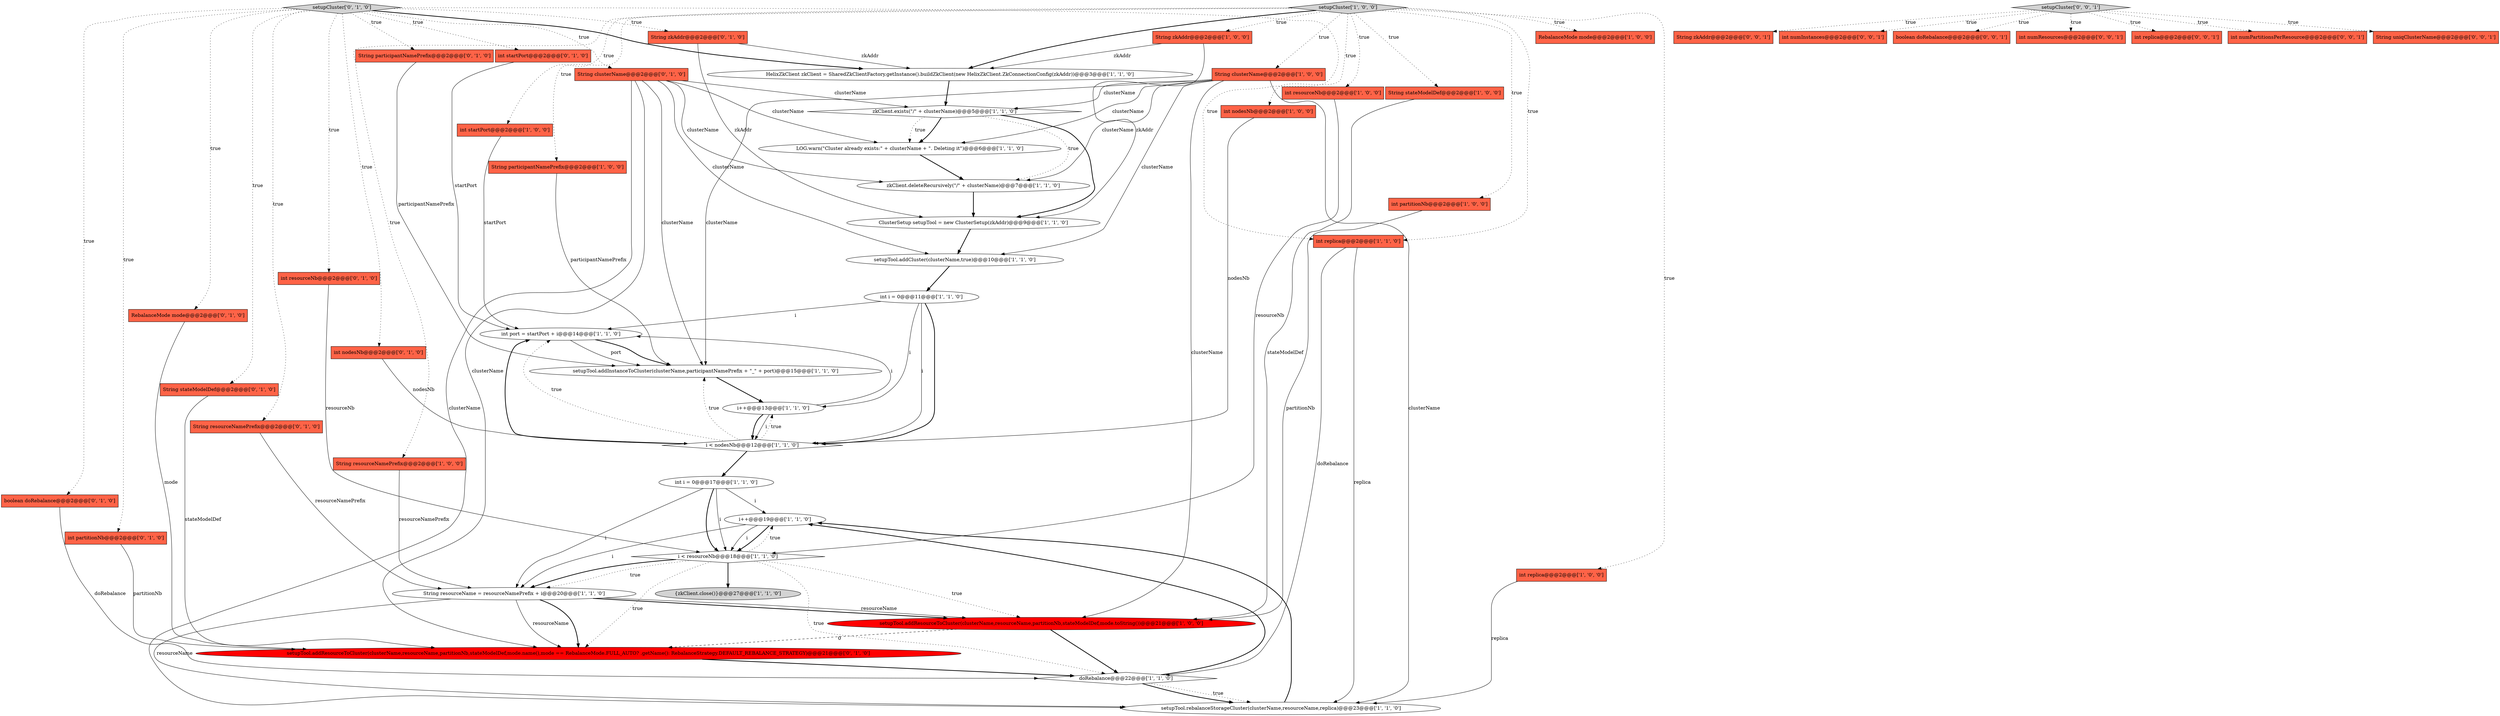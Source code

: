 digraph {
34 [style = filled, label = "int startPort@@@2@@@['0', '1', '0']", fillcolor = tomato, shape = box image = "AAA0AAABBB2BBB"];
2 [style = filled, label = "HelixZkClient zkClient = SharedZkClientFactory.getInstance().buildZkClient(new HelixZkClient.ZkConnectionConfig(zkAddr))@@@3@@@['1', '1', '0']", fillcolor = white, shape = ellipse image = "AAA0AAABBB1BBB"];
0 [style = filled, label = "i++@@@13@@@['1', '1', '0']", fillcolor = white, shape = ellipse image = "AAA0AAABBB1BBB"];
27 [style = filled, label = "ClusterSetup setupTool = new ClusterSetup(zkAddr)@@@9@@@['1', '1', '0']", fillcolor = white, shape = ellipse image = "AAA0AAABBB1BBB"];
6 [style = filled, label = "String stateModelDef@@@2@@@['1', '0', '0']", fillcolor = tomato, shape = box image = "AAA0AAABBB1BBB"];
15 [style = filled, label = "String clusterName@@@2@@@['1', '0', '0']", fillcolor = tomato, shape = box image = "AAA0AAABBB1BBB"];
16 [style = filled, label = "setupTool.addResourceToCluster(clusterName,resourceName,partitionNb,stateModelDef,mode.toString())@@@21@@@['1', '0', '0']", fillcolor = red, shape = ellipse image = "AAA1AAABBB1BBB"];
33 [style = filled, label = "String clusterName@@@2@@@['0', '1', '0']", fillcolor = tomato, shape = box image = "AAA0AAABBB2BBB"];
1 [style = filled, label = "String zkAddr@@@2@@@['1', '0', '0']", fillcolor = tomato, shape = box image = "AAA0AAABBB1BBB"];
9 [style = filled, label = "int startPort@@@2@@@['1', '0', '0']", fillcolor = tomato, shape = box image = "AAA0AAABBB1BBB"];
8 [style = filled, label = "LOG.warn(\"Cluster already exists:\" + clusterName + \". Deleting it\")@@@6@@@['1', '1', '0']", fillcolor = white, shape = ellipse image = "AAA0AAABBB1BBB"];
48 [style = filled, label = "String zkAddr@@@2@@@['0', '0', '1']", fillcolor = tomato, shape = box image = "AAA0AAABBB3BBB"];
37 [style = filled, label = "int resourceNb@@@2@@@['0', '1', '0']", fillcolor = tomato, shape = box image = "AAA0AAABBB2BBB"];
46 [style = filled, label = "int numInstances@@@2@@@['0', '0', '1']", fillcolor = tomato, shape = box image = "AAA0AAABBB3BBB"];
45 [style = filled, label = "boolean doRebalance@@@2@@@['0', '0', '1']", fillcolor = tomato, shape = box image = "AAA0AAABBB3BBB"];
47 [style = filled, label = "setupCluster['0', '0', '1']", fillcolor = lightgray, shape = diamond image = "AAA0AAABBB3BBB"];
36 [style = filled, label = "RebalanceMode mode@@@2@@@['0', '1', '0']", fillcolor = tomato, shape = box image = "AAA0AAABBB2BBB"];
49 [style = filled, label = "int numResources@@@2@@@['0', '0', '1']", fillcolor = tomato, shape = box image = "AAA0AAABBB3BBB"];
31 [style = filled, label = "setupTool.rebalanceStorageCluster(clusterName,resourceName,replica)@@@23@@@['1', '1', '0']", fillcolor = white, shape = ellipse image = "AAA0AAABBB1BBB"];
38 [style = filled, label = "setupTool.addResourceToCluster(clusterName,resourceName,partitionNb,stateModelDef,mode.name(),mode == RebalanceMode.FULL_AUTO? .getName(): RebalanceStrategy.DEFAULT_REBALANCE_STRATEGY)@@@21@@@['0', '1', '0']", fillcolor = red, shape = ellipse image = "AAA1AAABBB2BBB"];
50 [style = filled, label = "int replica@@@2@@@['0', '0', '1']", fillcolor = tomato, shape = box image = "AAA0AAABBB3BBB"];
4 [style = filled, label = "String participantNamePrefix@@@2@@@['1', '0', '0']", fillcolor = tomato, shape = box image = "AAA0AAABBB1BBB"];
17 [style = filled, label = "int partitionNb@@@2@@@['1', '0', '0']", fillcolor = tomato, shape = box image = "AAA0AAABBB1BBB"];
21 [style = filled, label = "setupTool.addCluster(clusterName,true)@@@10@@@['1', '1', '0']", fillcolor = white, shape = ellipse image = "AAA0AAABBB1BBB"];
43 [style = filled, label = "int nodesNb@@@2@@@['0', '1', '0']", fillcolor = tomato, shape = box image = "AAA0AAABBB2BBB"];
44 [style = filled, label = "String participantNamePrefix@@@2@@@['0', '1', '0']", fillcolor = tomato, shape = box image = "AAA0AAABBB2BBB"];
30 [style = filled, label = "int replica@@@2@@@['1', '1', '0']", fillcolor = tomato, shape = box image = "AAA0AAABBB1BBB"];
20 [style = filled, label = "i++@@@19@@@['1', '1', '0']", fillcolor = white, shape = ellipse image = "AAA0AAABBB1BBB"];
26 [style = filled, label = "int resourceNb@@@2@@@['1', '0', '0']", fillcolor = tomato, shape = box image = "AAA0AAABBB1BBB"];
5 [style = filled, label = "int nodesNb@@@2@@@['1', '0', '0']", fillcolor = tomato, shape = box image = "AAA0AAABBB1BBB"];
24 [style = filled, label = "RebalanceMode mode@@@2@@@['1', '0', '0']", fillcolor = tomato, shape = box image = "AAA0AAABBB1BBB"];
35 [style = filled, label = "String stateModelDef@@@2@@@['0', '1', '0']", fillcolor = tomato, shape = box image = "AAA0AAABBB2BBB"];
29 [style = filled, label = "{zkClient.close()}@@@27@@@['1', '1', '0']", fillcolor = lightgray, shape = ellipse image = "AAA0AAABBB1BBB"];
51 [style = filled, label = "int numPartitionsPerResource@@@2@@@['0', '0', '1']", fillcolor = tomato, shape = box image = "AAA0AAABBB3BBB"];
13 [style = filled, label = "setupTool.addInstanceToCluster(clusterName,participantNamePrefix + \"_\" + port)@@@15@@@['1', '1', '0']", fillcolor = white, shape = ellipse image = "AAA0AAABBB1BBB"];
52 [style = filled, label = "String uniqClusterName@@@2@@@['0', '0', '1']", fillcolor = tomato, shape = box image = "AAA0AAABBB3BBB"];
19 [style = filled, label = "i < resourceNb@@@18@@@['1', '1', '0']", fillcolor = white, shape = diamond image = "AAA0AAABBB1BBB"];
42 [style = filled, label = "setupCluster['0', '1', '0']", fillcolor = lightgray, shape = diamond image = "AAA0AAABBB2BBB"];
14 [style = filled, label = "setupCluster['1', '0', '0']", fillcolor = lightgray, shape = diamond image = "AAA0AAABBB1BBB"];
39 [style = filled, label = "String resourceNamePrefix@@@2@@@['0', '1', '0']", fillcolor = tomato, shape = box image = "AAA0AAABBB2BBB"];
10 [style = filled, label = "int port = startPort + i@@@14@@@['1', '1', '0']", fillcolor = white, shape = ellipse image = "AAA0AAABBB1BBB"];
28 [style = filled, label = "int i = 0@@@11@@@['1', '1', '0']", fillcolor = white, shape = ellipse image = "AAA0AAABBB1BBB"];
7 [style = filled, label = "zkClient.exists(\"/\" + clusterName)@@@5@@@['1', '1', '0']", fillcolor = white, shape = diamond image = "AAA0AAABBB1BBB"];
12 [style = filled, label = "zkClient.deleteRecursively(\"/\" + clusterName)@@@7@@@['1', '1', '0']", fillcolor = white, shape = ellipse image = "AAA0AAABBB1BBB"];
3 [style = filled, label = "String resourceName = resourceNamePrefix + i@@@20@@@['1', '1', '0']", fillcolor = white, shape = ellipse image = "AAA0AAABBB1BBB"];
32 [style = filled, label = "String zkAddr@@@2@@@['0', '1', '0']", fillcolor = tomato, shape = box image = "AAA0AAABBB2BBB"];
40 [style = filled, label = "boolean doRebalance@@@2@@@['0', '1', '0']", fillcolor = tomato, shape = box image = "AAA0AAABBB2BBB"];
25 [style = filled, label = "int i = 0@@@17@@@['1', '1', '0']", fillcolor = white, shape = ellipse image = "AAA0AAABBB1BBB"];
11 [style = filled, label = "doRebalance@@@22@@@['1', '1', '0']", fillcolor = white, shape = diamond image = "AAA0AAABBB1BBB"];
18 [style = filled, label = "int replica@@@2@@@['1', '0', '0']", fillcolor = tomato, shape = box image = "AAA0AAABBB1BBB"];
23 [style = filled, label = "i < nodesNb@@@12@@@['1', '1', '0']", fillcolor = white, shape = diamond image = "AAA0AAABBB1BBB"];
41 [style = filled, label = "int partitionNb@@@2@@@['0', '1', '0']", fillcolor = tomato, shape = box image = "AAA0AAABBB2BBB"];
22 [style = filled, label = "String resourceNamePrefix@@@2@@@['1', '0', '0']", fillcolor = tomato, shape = box image = "AAA0AAABBB1BBB"];
3->38 [style = solid, label="resourceName"];
32->2 [style = solid, label="zkAddr"];
14->26 [style = dotted, label="true"];
33->12 [style = solid, label="clusterName"];
15->12 [style = solid, label="clusterName"];
3->31 [style = solid, label="resourceName"];
14->22 [style = dotted, label="true"];
17->16 [style = solid, label="partitionNb"];
3->16 [style = bold, label=""];
3->38 [style = bold, label=""];
7->8 [style = bold, label=""];
21->28 [style = bold, label=""];
1->27 [style = solid, label="zkAddr"];
33->21 [style = solid, label="clusterName"];
47->52 [style = dotted, label="true"];
33->8 [style = solid, label="clusterName"];
33->13 [style = solid, label="clusterName"];
6->16 [style = solid, label="stateModelDef"];
11->31 [style = dotted, label="true"];
32->27 [style = solid, label="zkAddr"];
19->11 [style = dotted, label="true"];
47->46 [style = dotted, label="true"];
25->19 [style = bold, label=""];
42->33 [style = dotted, label="true"];
31->20 [style = bold, label=""];
1->2 [style = solid, label="zkAddr"];
18->31 [style = solid, label="replica"];
35->38 [style = solid, label="stateModelDef"];
19->3 [style = bold, label=""];
14->18 [style = dotted, label="true"];
42->32 [style = dotted, label="true"];
28->0 [style = solid, label="i"];
23->25 [style = bold, label=""];
25->19 [style = solid, label="i"];
42->2 [style = bold, label=""];
14->24 [style = dotted, label="true"];
38->11 [style = bold, label=""];
19->38 [style = dotted, label="true"];
5->23 [style = solid, label="nodesNb"];
42->36 [style = dotted, label="true"];
20->19 [style = solid, label="i"];
37->19 [style = solid, label="resourceNb"];
30->11 [style = solid, label="doRebalance"];
7->12 [style = dotted, label="true"];
41->38 [style = solid, label="partitionNb"];
47->49 [style = dotted, label="true"];
0->23 [style = bold, label=""];
19->3 [style = dotted, label="true"];
15->13 [style = solid, label="clusterName"];
42->43 [style = dotted, label="true"];
10->13 [style = solid, label="port"];
22->3 [style = solid, label="resourceNamePrefix"];
23->10 [style = bold, label=""];
47->51 [style = dotted, label="true"];
28->23 [style = solid, label="i"];
42->30 [style = dotted, label="true"];
15->7 [style = solid, label="clusterName"];
14->1 [style = dotted, label="true"];
20->19 [style = bold, label=""];
7->8 [style = dotted, label="true"];
14->4 [style = dotted, label="true"];
13->0 [style = bold, label=""];
42->39 [style = dotted, label="true"];
47->48 [style = dotted, label="true"];
20->3 [style = solid, label="i"];
42->44 [style = dotted, label="true"];
25->20 [style = solid, label="i"];
19->29 [style = bold, label=""];
28->10 [style = solid, label="i"];
34->10 [style = solid, label="startPort"];
42->40 [style = dotted, label="true"];
33->7 [style = solid, label="clusterName"];
33->31 [style = solid, label="clusterName"];
0->23 [style = solid, label="i"];
42->41 [style = dotted, label="true"];
0->10 [style = solid, label="i"];
14->17 [style = dotted, label="true"];
26->19 [style = solid, label="resourceNb"];
11->31 [style = bold, label=""];
14->30 [style = dotted, label="true"];
23->10 [style = dotted, label="true"];
14->5 [style = dotted, label="true"];
10->13 [style = bold, label=""];
15->21 [style = solid, label="clusterName"];
28->23 [style = bold, label=""];
47->50 [style = dotted, label="true"];
23->13 [style = dotted, label="true"];
40->11 [style = solid, label="doRebalance"];
14->2 [style = bold, label=""];
43->23 [style = solid, label="nodesNb"];
27->21 [style = bold, label=""];
12->27 [style = bold, label=""];
42->34 [style = dotted, label="true"];
23->0 [style = dotted, label="true"];
8->12 [style = bold, label=""];
4->13 [style = solid, label="participantNamePrefix"];
33->38 [style = solid, label="clusterName"];
30->31 [style = solid, label="replica"];
14->6 [style = dotted, label="true"];
11->20 [style = bold, label=""];
16->38 [style = dashed, label="0"];
36->38 [style = solid, label="mode"];
16->11 [style = bold, label=""];
19->20 [style = dotted, label="true"];
47->45 [style = dotted, label="true"];
15->8 [style = solid, label="clusterName"];
44->13 [style = solid, label="participantNamePrefix"];
15->31 [style = solid, label="clusterName"];
14->15 [style = dotted, label="true"];
15->16 [style = solid, label="clusterName"];
3->16 [style = solid, label="resourceName"];
19->16 [style = dotted, label="true"];
9->10 [style = solid, label="startPort"];
7->27 [style = bold, label=""];
42->35 [style = dotted, label="true"];
25->3 [style = solid, label="i"];
39->3 [style = solid, label="resourceNamePrefix"];
14->9 [style = dotted, label="true"];
2->7 [style = bold, label=""];
42->37 [style = dotted, label="true"];
}
